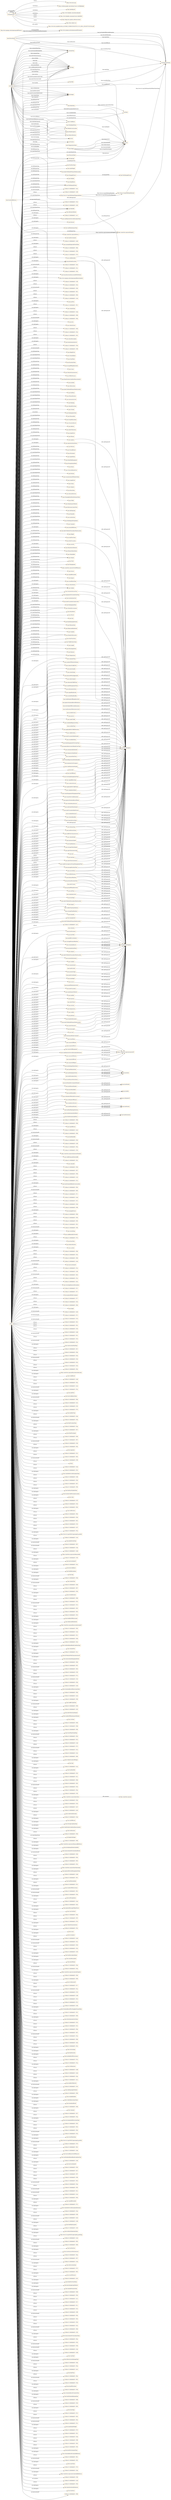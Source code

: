 digraph ar2dtool_diagram { 
rankdir=LR;
size="1501"
node [shape = rectangle, color="orange"]; "base:PcuFlowValue" "base:AxleWeight" "base:AlertCMethod2PrimaryPointLocation" "base:Mobility" "base:RoadEntity" "base:MultilingualString" "base:ManagedCause" "base:DataValue" "base:Confidence" "base:HeightUnit" "base:CriticalObject" "base:StartPoint" "base:DurationValue" "base:GroupOfPeopleInvolved" "base:Cause" "base:VehicleCharacteristics" "base:OffsetDistance" "base:RoadSurfaceConditionMeasurements" "base:Accident" "base:Obstruction" "base:AlertCMethod4PrimaryPointLocation" "base:EndPoint" "base:PlatoonPosition" "base:AutomationLevel" "base:Heading" "base:VehicleFlowValue" "base:UrlLink" "base:ParkingSpotState" "base:WindSpeedValue" "base:PlatoonRole" "base:GroupOfLocations" "base:SituationRecord" "base:Address" "http://www.w3.org/2006/time#TemporalEntity" "base:AlertCDirection" "base:SpeedUnit" "base:Platoon" "base:Pollution" "base:OverallPeriod" "base:Movement" "base:SpeedValue" "base:RoadSideEquipment" "base:PrecipitationDetail" "base:Route" "base:VulnerableRoadUser" "base:Position" "base:Role" "base:ConcentrationOfVehiclesValue" "base:LengthUnit" "base:Status" "base:Identifier" "base:RendezvousLocation" "base:Subjects" "base:BasicData" "base:AbsolutePosition" "base:FloatingPointMetreDistanceValue" "http://www.w3.org/2006/time#Instant" "base:Width" "base:MaintenanceVehicles" "http://www.opengis.net/ont/geosparql#Feature" "base:ElectronicControlUnit" "base:AxleSpacing" "base:Humidity" "base:Acceleration" "base:MultilingualStringValue" "base:Comment" "base:AlertCMethod2SecondaryPointLocation" "base:Height" "base:AxleFlowValue" "base:AlertCLocation" "base:Shape" "base:BrakeCapacity" "base:HazardousMaterials" "base:PlatoonVehicleState" "base:VehicleRole" "base:Vehicle" "base:Wind" "base:TemperatureValue" "base:Management" "https://saref.etsi.org/core/UnitOfMeasure" "base:Source" "base:SpeedPercentile" "base:Impact" "https://saref.etsi.org/core/Property" "base:Validity" "base:AccelerationUnit" "base:DeviceStatus" "base:ParkingSpotPoint" "base:VehicleEnvironment" "base:NonManagedCause" "base:RoutePoint" "base:Period" "base:Size" "https://saref.etsi.org/core/Device" "base:RoadTopologyPosition" "base:PlatoonState" "base:ElaboratedDataFault" "base:Visibility" "base:PressureValue" "base:RelativePosition" "base:HeaderInformation" "base:DateTimeValue" "base:TrafficStatusValue" "base:Length" "http://www.opengis.net/ont/geosparql#Geometry" "base:PercentageValue" "base:Itinerary" "base:Temperature" ; /*classes style*/
	"base:scheduledDepartureTime" -> "owl:topDataProperty" [ label = "rdfs:subPropertyOf" ];
	"base:applicableForTrafficDirection" -> "owl:topDataProperty" [ label = "rdfs:subPropertyOf" ];
	"base:validityStatus" -> "owl:topDataProperty" [ label = "rdfs:subPropertyOf" ];
	"base:groupOfVehiclesInvolved" -> "owl:topObjectProperty" [ label = "rdfs:subPropertyOf" ];
	"base:alertCLocationTableNumber" -> "owl:topDataProperty" [ label = "rdfs:subPropertyOf" ];
	"base:urlLink" -> "owl:topObjectProperty" [ label = "rdfs:subPropertyOf" ];
	"base:overallEndTime" -> "owl:topDataProperty" [ label = "rdfs:subPropertyOf" ];
	"base:consistsOfVehicle" -> "https://saref.etsi.org/core/consistsOf" [ label = "rdfs:subPropertyOf" ];
	"base:temperature" -> "owl:topObjectProperty" [ label = "rdfs:subPropertyOf" ];
	"base:faultyEquipmentOrSystemType" -> "owl:topDataProperty" [ label = "rdfs:subPropertyOf" ];
	"base:generalInstructionToRoadUsersType" -> "owl:topDataProperty" [ label = "rdfs:subPropertyOf" ];
	"base:automaticallyInitiated" -> "owl:topDataProperty" [ label = "rdfs:subPropertyOf" ];
	"base:hasParkingSpotState" -> "base:hasState" [ label = "rdfs:subPropertyOf" ];
	"base:validity" -> "owl:topObjectProperty" [ label = "rdfs:subPropertyOf" ];
	"base:temporarySpeedLimit" -> "owl:topDataProperty" [ label = "rdfs:subPropertyOf" ];
	"base:pollution" -> "owl:topObjectProperty" [ label = "rdfs:subPropertyOf" ];
	"base:commentDateTime" -> "owl:topDataProperty" [ label = "rdfs:subPropertyOf" ];
	"base:totalNumberOfPeopleInvolved" -> "owl:topDataProperty" [ label = "rdfs:subPropertyOf" ];
	"base:alertCPoint" -> "owl:topObjectProperty" [ label = "rdfs:subPropertyOf" ];
	"base:headerInformation" -> "owl:topObjectProperty" [ label = "rdfs:subPropertyOf" ];
	"base:vehicleRegistrationPlateIdentifier" -> "owl:topDataProperty" [ label = "rdfs:subPropertyOf" ];
	"base:consistsOfObject" -> "https://saref.etsi.org/core/consistsOf" [ label = "rdfs:subPropertyOf" ];
	"base:minimumCarOccupancy" -> "owl:topDataProperty" [ label = "rdfs:subPropertyOf" ];
	"base:roadOrJunctionNumber" -> "owl:topDataProperty" [ label = "rdfs:subPropertyOf" ];
	"base:entry" -> "owl:topDataProperty" [ label = "rdfs:subPropertyOf" ];
	"base:genericSituationRecordExtension" -> "owl:topDataProperty" [ label = "rdfs:subPropertyOf" ];
	"base:reroutingManagementType" -> "owl:topDataProperty" [ label = "rdfs:subPropertyOf" ];
	"base:signedRerouting" -> "owl:topDataProperty" [ label = "rdfs:subPropertyOf" ];
	"base:alertCMethod4PrimaryPointLocation" -> "owl:topObjectProperty" [ label = "rdfs:subPropertyOf" ];
	"base:roadworksScale" -> "owl:topDataProperty" [ label = "rdfs:subPropertyOf" ];
	"base:applicableForTrafficType" -> "owl:topDataProperty" [ label = "rdfs:subPropertyOf" ];
	"base:consistsOfEntity" -> "https://saref.etsi.org/core/consistsOf" [ label = "rdfs:subPropertyOf" ];
	"base:distanceHeadway" -> "owl:topDataProperty" [ label = "rdfs:subPropertyOf" ];
	"base:distanceHeadway" -> "owl:topObjectProperty" [ label = "rdfs:subPropertyOf" ];
	"base:complianceOption" -> "owl:topDataProperty" [ label = "rdfs:subPropertyOf" ];
	"base:winterEquipmentManagementType" -> "owl:topDataProperty" [ label = "rdfs:subPropertyOf" ];
	"base:hasVehicleRole" -> "base:hasRole" [ label = "rdfs:subPropertyOf" ];
	"base:ManagedCause" -> "base:NonManagedCause" [ label = "owl:disjointWith" ];
	"base:transitServiceInformation" -> "owl:topDataProperty" [ label = "rdfs:subPropertyOf" ];
	"base:alertCDirection" -> "owl:topObjectProperty" [ label = "rdfs:subPropertyOf" ];
	"base:genericSituationRecordName" -> "owl:topDataProperty" [ label = "rdfs:subPropertyOf" ];
	"base:isMemberOfVehicleEnvironment" -> "base:isMemberOf" [ label = "rdfs:subPropertyOf" ];
	"base:presenceDurationTime" -> "owl:topDataProperty" [ label = "rdfs:subPropertyOf" ];
	"base:presenceDurationTime" -> "owl:topObjectProperty" [ label = "rdfs:subPropertyOf" ];
	"base:vehicleManufacturer" -> "owl:topDataProperty" [ label = "rdfs:subPropertyOf" ];
	"base:hasLength" -> "owl:topObjectProperty" [ label = "rdfs:subPropertyOf" ];
	"base:hasRelativePosition" -> "base:hasPosition" [ label = "rdfs:subPropertyOf" ];
	"base:alertCLocationTableVersion" -> "owl:topDataProperty" [ label = "rdfs:subPropertyOf" ];
	"base:vehicleIdentifier" -> "owl:topDataProperty" [ label = "rdfs:subPropertyOf" ];
	"base:wind" -> "owl:topObjectProperty" [ label = "rdfs:subPropertyOf" ];
	"base:lastUpdateOfDeviceInformation" -> "owl:topDataProperty" [ label = "rdfs:subPropertyOf" ];
	"base:totalNumberOfVehiclesInvolved" -> "owl:topDataProperty" [ label = "rdfs:subPropertyOf" ];
	"base:hasPlatoonPosition" -> "base:hasPosition" [ label = "rdfs:subPropertyOf" ];
	"base:nonGeneralPublicComment" -> "owl:topObjectProperty" [ label = "rdfs:subPropertyOf" ];
	"base:hasPlatoonVehicleState" -> "base:hasState" [ label = "rdfs:subPropertyOf" ];
	"base:travelTime" -> "owl:topObjectProperty" [ label = "rdfs:subPropertyOf" ];
	"base:groupOfPeopleInvolved" -> "owl:topObjectProperty" [ label = "rdfs:subPropertyOf" ];
	"base:hasParkingVehicleState" -> "base:hasState" [ label = "rdfs:subPropertyOf" ];
	"base:hasDestinationEndPoint" -> "base:hasDestination" [ label = "rdfs:subPropertyOf" ];
	"base:transitServiceType" -> "owl:topDataProperty" [ label = "rdfs:subPropertyOf" ];
	"base:accidentCause" -> "owl:topDataProperty" [ label = "rdfs:subPropertyOf" ];
	"base:hasShape" -> "owl:topObjectProperty" [ label = "rdfs:subPropertyOf" ];
	"base:lastDeviceCheck" -> "owl:topDataProperty" [ label = "rdfs:subPropertyOf" ];
	"base:consistsOfUser" -> "https://saref.etsi.org/core/consistsOf" [ label = "rdfs:subPropertyOf" ];
	"base:exitTime" -> "owl:topDataProperty" [ label = "rdfs:subPropertyOf" ];
	"base:exitTime" -> "owl:topObjectProperty" [ label = "rdfs:subPropertyOf" ];
	"base:trafficFlowCharacteristics" -> "owl:topDataProperty" [ label = "rdfs:subPropertyOf" ];
	"base:vehicleModel" -> "owl:topDataProperty" [ label = "rdfs:subPropertyOf" ];
	"base:pertinentLocation" -> "owl:topDataProperty" [ label = "rdfs:subPropertyOf" ];
	"base:pertinentLocation" -> "owl:topObjectProperty" [ label = "rdfs:subPropertyOf" ];
	"base:hasPlatoonRole" -> "base:hasRole" [ label = "rdfs:subPropertyOf" ];
	"base:harmonicSpeed" -> "owl:topDataProperty" [ label = "rdfs:subPropertyOf" ];
	"base:averageVehicleSpeed" -> "owl:topDataProperty" [ label = "rdfs:subPropertyOf" ];
	"base:hasPlatoonState" -> "base:hasState" [ label = "rdfs:subPropertyOf" ];
	"base:alertCMethod4SecondaryPointLocation" -> "owl:topObjectProperty" [ label = "rdfs:subPropertyOf" ];
	"base:alertCDirectionCoded" -> "owl:topDataProperty" [ label = "rdfs:subPropertyOf" ];
	"base:exit" -> "owl:topDataProperty" [ label = "rdfs:subPropertyOf" ];
	"base:alertCDirectionSense" -> "owl:topDataProperty" [ label = "rdfs:subPropertyOf" ];
	"base:roadOrCarriagewayOrLaneManagementType" -> "owl:topDataProperty" [ label = "rdfs:subPropertyOf" ];
	"base:confidentiality" -> "owl:topDataProperty" [ label = "rdfs:subPropertyOf" ];
	"base:impact" -> "owl:topObjectProperty" [ label = "rdfs:subPropertyOf" ];
	"base:urgency" -> "owl:topDataProperty" [ label = "rdfs:subPropertyOf" ];
	"base:validityTimeSpecification" -> "owl:topObjectProperty" [ label = "rdfs:subPropertyOf" ];
	"base:passageDurationTime" -> "owl:topDataProperty" [ label = "rdfs:subPropertyOf" ];
	"base:passageDurationTime" -> "owl:topObjectProperty" [ label = "rdfs:subPropertyOf" ];
	"base:averageTimeHeadway" -> "owl:topObjectProperty" [ label = "rdfs:subPropertyOf" ];
	"base:consistsOfEvent" -> "https://saref.etsi.org/core/consistsOf" [ label = "rdfs:subPropertyOf" ];
	"base:humidity" -> "owl:topObjectProperty" [ label = "rdfs:subPropertyOf" ];
	"base:alertCLinear" -> "owl:topObjectProperty" [ label = "rdfs:subPropertyOf" ];
	"base:hasPerceptionState" -> "base:hasState" [ label = "rdfs:subPropertyOf" ];
	"base:management" -> "owl:topObjectProperty" [ label = "rdfs:subPropertyOf" ];
	"base:vehicleInvolved" -> "owl:topObjectProperty" [ label = "rdfs:subPropertyOf" ];
	"base:operatorActionStatus" -> "owl:topDataProperty" [ label = "rdfs:subPropertyOf" ];
	"base:individualVehicleSpeed" -> "owl:topDataProperty" [ label = "rdfs:subPropertyOf" ];
	"base:individualVehicleSpeed" -> "owl:topObjectProperty" [ label = "rdfs:subPropertyOf" ];
	"base:alertCMethod2PrimaryPointLocation" -> "owl:topObjectProperty" [ label = "rdfs:subPropertyOf" ];
	"base:journeyReference" -> "owl:topDataProperty" [ label = "rdfs:subPropertyOf" ];
	"base:hasMovement" -> "owl:topObjectProperty" [ label = "rdfs:subPropertyOf" ];
	"base:hasWidth" -> "owl:topObjectProperty" [ label = "rdfs:subPropertyOf" ];
	"base:severity" -> "owl:topDataProperty" [ label = "rdfs:subPropertyOf" ];
	"base:overallStartTime" -> "owl:topDataProperty" [ label = "rdfs:subPropertyOf" ];
	"base:averageDistanceHeadway" -> "owl:topObjectProperty" [ label = "rdfs:subPropertyOf" ];
	"base:accidentType" -> "owl:topDataProperty" [ label = "rdfs:subPropertyOf" ];
	"base:vehicleStatus" -> "owl:topDataProperty" [ label = "rdfs:subPropertyOf" ];
	"base:situationRecord" -> "owl:topObjectProperty" [ label = "rdfs:subPropertyOf" ];
	"base:situationVersionTime" -> "owl:topDataProperty" [ label = "rdfs:subPropertyOf" ];
	"base:hasDestinationAddress" -> "base:hasDestination" [ label = "rdfs:subPropertyOf" ];
	"base:precipitationDetail" -> "owl:topObjectProperty" [ label = "rdfs:subPropertyOf" ];
	"base:subjects" -> "owl:topObjectProperty" [ label = "rdfs:subPropertyOf" ];
	"base:hasRoadTopologyPosition" -> "base:hasPosition" [ label = "rdfs:subPropertyOf" ];
	"base:equipmentOrSystemFaultType" -> "owl:topDataProperty" [ label = "rdfs:subPropertyOf" ];
	"base:distanceGap" -> "owl:topDataProperty" [ label = "rdfs:subPropertyOf" ];
	"base:distanceGap" -> "owl:topObjectProperty" [ label = "rdfs:subPropertyOf" ];
	"base:hasPlatoonMember" -> "base:hasMember" [ label = "rdfs:subPropertyOf" ];
	"base:consistsOfEquipment" -> "https://saref.etsi.org/core/consistsOf" [ label = "rdfs:subPropertyOf" ];
	"base:situation" -> "owl:topObjectProperty" [ label = "rdfs:subPropertyOf" ];
	"base:alertCLocationCountryCode" -> "owl:topDataProperty" [ label = "rdfs:subPropertyOf" ];
	"base:alertCMethod2SecondaryPointLocation" -> "owl:topObjectProperty" [ label = "rdfs:subPropertyOf" ];
	"base:journeyDestination" -> "owl:topObjectProperty" [ label = "rdfs:subPropertyOf" ];
	"base:commentType" -> "owl:topDataProperty" [ label = "rdfs:subPropertyOf" ];
	"base:visibility" -> "owl:topObjectProperty" [ label = "rdfs:subPropertyOf" ];
	"base:numberOfVehiclesWaiting" -> "owl:topDataProperty" [ label = "rdfs:subPropertyOf" ];
	"base:relativeTrafficFlow" -> "owl:topDataProperty" [ label = "rdfs:subPropertyOf" ];
	"base:pointByCoordinates" -> "owl:topObjectProperty" [ label = "rdfs:subPropertyOf" ];
	"base:queueLength" -> "owl:topDataProperty" [ label = "rdfs:subPropertyOf" ];
	"base:actionOrigin" -> "owl:topDataProperty" [ label = "rdfs:subPropertyOf" ];
	"base:timeHeadway" -> "owl:topDataProperty" [ label = "rdfs:subPropertyOf" ];
	"base:timeHeadway" -> "owl:topObjectProperty" [ label = "rdfs:subPropertyOf" ];
	"NULL" -> "516bce15:183d58e0d7c:-7f0b" [ label = "rdf:rest" ];
	"NULL" -> "516bce15:183d58e0d7c:-7fbd" [ label = "rdf:rest" ];
	"NULL" -> "base:typeOfDevice" [ label = "owl:onProperty" ];
	"NULL" -> "516bce15:183d58e0d7c:-7ee3" [ label = "rdf:rest" ];
	"NULL" -> "516bce15:183d58e0d7c:-7f66" [ label = "owl:intersectionOf" ];
	"NULL" -> "base:hasMovement" [ label = "owl:onProperty" ];
	"NULL" -> "base:faultIdentifier" [ label = "owl:onProperty" ];
	"NULL" -> "base:Route" [ label = "owl:someValuesFrom" ];
	"NULL" -> "base:lastDeviceCheck" [ label = "owl:onProperty" ];
	"NULL" -> "516bce15:183d58e0d7c:-7f56" [ label = "owl:intersectionOf" ];
	"NULL" -> "516bce15:183d58e0d7c:-7ef0" [ label = "rdf:rest" ];
	"NULL" -> "516bce15:183d58e0d7c:-7fbe" [ label = "owl:intersectionOf" ];
	"NULL" -> "516bce15:183d58e0d7c:-7f39" [ label = "rdf:rest" ];
	"NULL" -> "base:ParkingSpotState" [ label = "owl:onClass" ];
	"NULL" -> "https://saref.etsi.org/core/measuresProperty" [ label = "owl:onProperty" ];
	"NULL" -> "base:trafficManuallyDirectedBy" [ label = "owl:onProperty" ];
	"NULL" -> "base:subjects" [ label = "owl:onProperty" ];
	"NULL" -> "base:impact" [ label = "owl:onProperty" ];
	"NULL" -> "base:overallStartTime" [ label = "owl:onProperty" ];
	"NULL" -> "516bce15:183d58e0d7c:-7fec" [ label = "rdf:rest" ];
	"NULL" -> "base:stationID" [ label = "owl:onProperty" ];
	"NULL" -> "base:placesAtWhichApplicable" [ label = "owl:onProperty" ];
	"NULL" -> "516bce15:183d58e0d7c:-7f46" [ label = "rdf:rest" ];
	"NULL" -> "516bce15:183d58e0d7c:-7f07" [ label = "rdf:rest" ];
	"NULL" -> "516bce15:183d58e0d7c:-7f96" [ label = "rdf:rest" ];
	"NULL" -> "base:overallEndTime" [ label = "owl:onProperty" ];
	"NULL" -> "516bce15:183d58e0d7c:-7ecf" [ label = "rdf:rest" ];
	"NULL" -> "516bce15:183d58e0d7c:-7f14" [ label = "rdf:rest" ];
	"NULL" -> "base:hasEstimatedRendezvousLocation" [ label = "owl:onProperty" ];
	"NULL" -> "516bce15:183d58e0d7c:-7f64" [ label = "rdf:rest" ];
	"NULL" -> "516bce15:183d58e0d7c:-7f85" [ label = "owl:intersectionOf" ];
	"NULL" -> "base:transitServiceInformation" [ label = "owl:onProperty" ];
	"NULL" -> "516bce15:183d58e0d7c:-7f71" [ label = "rdf:rest" ];
	"NULL" -> "516bce15:183d58e0d7c:-7eed" [ label = "rdf:rest" ];
	"NULL" -> "516bce15:183d58e0d7c:-7f32" [ label = "rdf:rest" ];
	"NULL" -> "516bce15:183d58e0d7c:-7fa9" [ label = "rdf:rest" ];
	"NULL" -> "base:minimumCarOccupancy" [ label = "owl:onProperty" ];
	"NULL" -> "base:FloatingPointMetreDistanceValue" [ label = "owl:allValuesFrom" ];
	"NULL" -> "516bce15:183d58e0d7c:-7ff9" [ label = "rdf:rest" ];
	"NULL" -> "base:managedCause" [ label = "owl:onProperty" ];
	"NULL" -> "516bce15:183d58e0d7c:-7fb6" [ label = "rdf:rest" ];
	"NULL" -> "516bce15:183d58e0d7c:-7f00" [ label = "rdf:rest" ];
	"NULL" -> "516bce15:183d58e0d7c:-7ff5" [ label = "rdf:rest" ];
	"NULL" -> "516bce15:183d58e0d7c:-7fb2" [ label = "rdf:rest" ];
	"NULL" -> "base:concentration" [ label = "owl:onProperty" ];
	"NULL" -> "516bce15:183d58e0d7c:-7ff0" [ label = "owl:intersectionOf" ];
	"NULL" -> "base:vmsSetting" [ label = "owl:onProperty" ];
	"NULL" -> "base:confidentialityOverride" [ label = "owl:onProperty" ];
	"NULL" -> "516bce15:183d58e0d7c:-7f7e" [ label = "rdf:rest" ];
	"NULL" -> "base:severity" [ label = "owl:onProperty" ];
	"NULL" -> "base:basicData" [ label = "owl:onProperty" ];
	"NULL" -> "base:detectsPosition" [ label = "owl:onProperty" ];
	"NULL" -> "base:accident" [ label = "owl:onProperty" ];
	"NULL" -> "base:Cause" [ label = "owl:allValuesFrom" ];
	"NULL" -> "base:Wind" [ label = "owl:allValuesFrom" ];
	"NULL" -> "516bce15:183d58e0d7c:-7f8b" [ label = "rdf:rest" ];
	"NULL" -> "base:Acceleration" [ label = "owl:someValuesFrom" ];
	"NULL" -> "516bce15:183d58e0d7c:-7f4c" [ label = "rdf:rest" ];
	"NULL" -> "516bce15:183d58e0d7c:-7fd0" [ label = "rdf:rest" ];
	"NULL" -> "xsd:int" [ label = "owl:someValuesFrom" ];
	"NULL" -> "base:hasDestinationAddress" [ label = "owl:onProperty" ];
	"NULL" -> "516bce15:183d58e0d7c:-7ee0" [ label = "owl:intersectionOf" ];
	"NULL" -> "base:hasCoordinateZ" [ label = "owl:onProperty" ];
	"NULL" -> "516bce15:183d58e0d7c:-7f1e" [ label = "rdf:rest" ];
	"NULL" -> "516bce15:183d58e0d7c:-7ef6" [ label = "rdf:rest" ];
	"NULL" -> "516bce15:183d58e0d7c:-7fb3" [ label = "owl:intersectionOf" ];
	"NULL" -> "516bce15:183d58e0d7c:-7f1a" [ label = "rdf:rest" ];
	"NULL" -> "base:VehicleEnvironment" [ label = "owl:allValuesFrom" ];
	"NULL" -> "owl:real" [ label = "owl:someValuesFrom" ];
	"NULL" -> "base:confidentiality" [ label = "owl:onProperty" ];
	"NULL" -> "base:HeaderInformation" [ label = "owl:allValuesFrom" ];
	"NULL" -> "516bce15:183d58e0d7c:-7ed1" [ label = "rdf:rest" ];
	"NULL" -> "owl:real" [ label = "owl:allValuesFrom" ];
	"NULL" -> "base:reroutingItineraryDescription" [ label = "owl:onProperty" ];
	"NULL" -> "base:journeyReference" [ label = "owl:onProperty" ];
	"NULL" -> "base:AlertCMethod2SecondaryPointLocation" [ label = "owl:allValuesFrom" ];
	"NULL" -> "base:Validity" [ label = "owl:onClass" ];
	"NULL" -> "516bce15:183d58e0d7c:-7f12" [ label = "owl:intersectionOf" ];
	"NULL" -> "base:PlatoonRole" [ label = "owl:someValuesFrom" ];
	"NULL" -> "516bce15:183d58e0d7c:-7f27" [ label = "rdf:rest" ];
	"NULL" -> "base:generalPublicComment" [ label = "owl:onProperty" ];
	"NULL" -> "516bce15:183d58e0d7c:-7f77" [ label = "rdf:rest" ];
	"NULL" -> "base:GroupOfPeopleInvolved" [ label = "owl:allValuesFrom" ];
	"NULL" -> "base:VehicleEnvironment" [ label = "owl:someValuesFrom" ];
	"NULL" -> "516bce15:183d58e0d7c:-7f34" [ label = "rdf:rest" ];
	"NULL" -> "516bce15:183d58e0d7c:-7f84" [ label = "rdf:rest" ];
	"NULL" -> "base:depth" [ label = "owl:onProperty" ];
	"NULL" -> "516bce15:183d58e0d7c:-7ed5" [ label = "owl:intersectionOf" ];
	"NULL" -> "https://saref.etsi.org/core/Property" [ label = "owl:allValuesFrom" ];
	"NULL" -> "base:hasRoadTopologyPosition" [ label = "owl:onProperty" ];
	"NULL" -> "516bce15:183d58e0d7c:-7f72" [ label = "owl:intersectionOf" ];
	"NULL" -> "base:travelTime" [ label = "owl:onProperty" ];
	"NULL" -> "516bce15:183d58e0d7c:-7f18" [ label = "owl:intersectionOf" ];
	"NULL" -> "base:HeaderInformation" [ label = "owl:someValuesFrom" ];
	"NULL" -> "516bce15:183d58e0d7c:-7f91" [ label = "rdf:rest" ];
	"NULL" -> "516bce15:183d58e0d7c:-7f52" [ label = "rdf:rest" ];
	"NULL" -> "base:RoadSideEquipment" [ label = "owl:someValuesFrom" ];
	"NULL" -> "516bce15:183d58e0d7c:-7fc9" [ label = "rdf:rest" ];
	"NULL" -> "516bce15:183d58e0d7c:-7edb" [ label = "rdf:rest" ];
	"NULL" -> "516bce15:183d58e0d7c:-7f41" [ label = "owl:intersectionOf" ];
	"NULL" -> "base:AccelerationUnit" [ label = "owl:allValuesFrom" ];
	"NULL" -> "516bce15:183d58e0d7c:-7f20" [ label = "rdf:rest" ];
	"NULL" -> "516bce15:183d58e0d7c:-7fce" [ label = "owl:intersectionOf" ];
	"NULL" -> "xsd:dateTimeStamp" [ label = "owl:allValuesFrom" ];
	"NULL" -> "base:passageDurationTime" [ label = "owl:onProperty" ];
	"NULL" -> "base:constructionWorkType" [ label = "owl:onProperty" ];
	"NULL" -> "516bce15:183d58e0d7c:-7fe7" [ label = "rdf:rest" ];
	"NULL" -> "516bce15:183d58e0d7c:-7f9e" [ label = "rdf:rest" ];
	"NULL" -> "base:EndPoint" [ label = "owl:someValuesFrom" ];
	"NULL" -> "base:relativeSpeed" [ label = "rdf:first" ];
	"NULL" -> "516bce15:183d58e0d7c:-7fa4" [ label = "rdf:rest" ];
	"NULL" -> "516bce15:183d58e0d7c:-7fc6" [ label = "owl:intersectionOf" ];
	"NULL" -> "516bce15:183d58e0d7c:-7fe3" [ label = "rdf:rest" ];
	"NULL" -> "516bce15:183d58e0d7c:-7fa0" [ label = "rdf:rest" ];
	"NULL" -> "base:roadworksScale" [ label = "owl:onProperty" ];
	"NULL" -> "516bce15:183d58e0d7c:-7f6c" [ label = "rdf:rest" ];
	"NULL" -> "https://saref.etsi.org/saref4syst/hasSubSystem" [ label = "owl:onProperty" ];
	"NULL" -> "https://saref.etsi.org/core/Device" [ label = "owl:allValuesFrom" ];
	"NULL" -> "base:Heading" [ label = "owl:someValuesFrom" ];
	"NULL" -> "base:timeHeadway" [ label = "owl:onProperty" ];
	"NULL" -> "base:automaticallyInitiated" [ label = "owl:onProperty" ];
	"NULL" -> "base:validPeriod" [ label = "owl:onProperty" ];
	"NULL" -> "516bce15:183d58e0d7c:-7ee8" [ label = "rdf:rest" ];
	"NULL" -> "base:pertinentLocation" [ label = "owl:onProperty" ];
	"NULL" -> "516bce15:183d58e0d7c:-7f0c" [ label = "rdf:rest" ];
	"NULL" -> "516bce15:183d58e0d7c:-7ee4" [ label = "rdf:rest" ];
	"NULL" -> "516bce15:183d58e0d7c:-7f3a" [ label = "owl:intersectionOf" ];
	"NULL" -> "base:axleFlow" [ label = "owl:onProperty" ];
	"NULL" -> "base:hasConfidenceValue" [ label = "owl:onProperty" ];
	"NULL" -> "base:alertCMethod2PrimaryPointLocation" [ label = "owl:onProperty" ];
	"NULL" -> "base:Obstruction" [ label = "owl:allValuesFrom" ];
	"NULL" -> "516bce15:183d58e0d7c:-7f6b" [ label = "owl:intersectionOf" ];
	"NULL" -> "base:AxleFlowValue" [ label = "owl:allValuesFrom" ];
	"NULL" -> "516bce15:183d58e0d7c:-7ef1" [ label = "rdf:rest" ];
	"NULL" -> "base:hasWidth" [ label = "owl:onProperty" ];
	"NULL" -> "516bce15:183d58e0d7c:-7fcf" [ label = "rdf:rest" ];
	"NULL" -> "base:distanceGap" [ label = "owl:onProperty" ];
	"NULL" -> "base:hasPlatoonRole" [ label = "owl:onProperty" ];
	"NULL" -> "516bce15:183d58e0d7c:-7f79" [ label = "rdf:rest" ];
	"NULL" -> "base:abnormalTrafficType" [ label = "owl:onProperty" ];
	"NULL" -> "base:mobilityType" [ label = "owl:onProperty" ];
	"NULL" -> "516bce15:183d58e0d7c:-7fed" [ label = "rdf:rest" ];
	"NULL" -> "516bce15:183d58e0d7c:-7fcb" [ label = "owl:intersectionOf" ];
	"NULL" -> "base:faultCreationTime" [ label = "owl:onProperty" ];
	"NULL" -> "base:journeyOrigin" [ label = "owl:onProperty" ];
	"NULL" -> "516bce15:183d58e0d7c:-7faa" [ label = "rdf:rest" ];
	"NULL" -> "base:temporarySpeedLimit" [ label = "owl:onProperty" ];
	"NULL" -> "516bce15:183d58e0d7c:-7f47" [ label = "rdf:rest" ];
	"NULL" -> "base:PcuFlowValue" [ label = "owl:allValuesFrom" ];
	"NULL" -> "base:freeFlowSpeed" [ label = "owl:onProperty" ];
	"NULL" -> "516bce15:183d58e0d7c:-7f08" [ label = "rdf:rest" ];
	"NULL" -> "516bce15:183d58e0d7c:-7f97" [ label = "rdf:rest" ];
	"NULL" -> "516bce15:183d58e0d7c:-7fc8" [ label = "owl:intersectionOf" ];
	"NULL" -> "516bce15:183d58e0d7c:-7ffa" [ label = "rdf:rest" ];
	"NULL" -> "base:regularity" [ label = "owl:onProperty" ];
	"NULL" -> "516bce15:183d58e0d7c:-7f15" [ label = "rdf:rest" ];
	"NULL" -> "xsd:string" [ label = "owl:someValuesFrom" ];
	"NULL" -> "516bce15:183d58e0d7c:-7f65" [ label = "rdf:rest" ];
	"NULL" -> "516bce15:183d58e0d7c:-7f9f" [ label = "owl:intersectionOf" ];
	"NULL" -> "base:nonGeneralPublicComment" [ label = "owl:onProperty" ];
	"NULL" -> "rdf:nil" [ label = "rdf:rest" ];
	"NULL" -> "base:BasicData" [ label = "owl:allValuesFrom" ];
	"NULL" -> "516bce15:183d58e0d7c:-7eee" [ label = "rdf:rest" ];
	"NULL" -> "516bce15:183d58e0d7c:-7f33" [ label = "rdf:rest" ];
	"NULL" -> "base:validityStatus" [ label = "owl:onProperty" ];
	"NULL" -> "base:roadsideServiceDisruptionType" [ label = "owl:onProperty" ];
	"NULL" -> "base:Shape" [ label = "owl:someValuesFrom" ];
	"NULL" -> "516bce15:183d58e0d7c:-7efb" [ label = "rdf:rest" ];
	"NULL" -> "516bce15:183d58e0d7c:-7f40" [ label = "rdf:rest" ];
	"NULL" -> "516bce15:183d58e0d7c:-7fb7" [ label = "rdf:rest" ];
	"NULL" -> "516bce15:183d58e0d7c:-7ff6" [ label = "rdf:rest" ];
	"NULL" -> "base:faultLastUpdateTime" [ label = "owl:onProperty" ];
	"NULL" -> "base:locationCodeForLinearLocation" [ label = "owl:onProperty" ];
	"NULL" -> "base:value" [ label = "owl:onProperty" ];
	"NULL" -> "516bce15:183d58e0d7c:-7f7f" [ label = "rdf:rest" ];
	"NULL" -> "516bce15:183d58e0d7c:-7fc0" [ label = "rdf:rest" ];
	"NULL" -> "base:MultilingualStringValue" [ label = "owl:allValuesFrom" ];
	"NULL" -> "base:wind" [ label = "owl:onProperty" ];
	"NULL" -> "base:precipitationDetail" [ label = "owl:onProperty" ];
	"NULL" -> "516bce15:183d58e0d7c:-7fd5" [ label = "rdf:rest" ];
	"NULL" -> "base:trafficStatus" [ label = "owl:onProperty" ];
	"NULL" -> "base:MultilingualString" [ label = "owl:someValuesFrom" ];
	"NULL" -> "516bce15:183d58e0d7c:-7f8c" [ label = "rdf:rest" ];
	"NULL" -> "516bce15:183d58e0d7c:-7f4d" [ label = "rdf:rest" ];
	"NULL" -> "516bce15:183d58e0d7c:-7fd1" [ label = "rdf:rest" ];
	"NULL" -> "base:roadOrJunctionNumber" [ label = "owl:onProperty" ];
	"NULL" -> "516bce15:183d58e0d7c:-7f1f" [ label = "rdf:rest" ];
	"NULL" -> "516bce15:183d58e0d7c:-7ef7" [ label = "rdf:rest" ];
	"NULL" -> "516bce15:183d58e0d7c:-7f5a" [ label = "rdf:rest" ];
	"NULL" -> "http://www.w3.org/2003/01/geo/wgs84_pos#alt" [ label = "owl:onProperty" ];
	"NULL" -> "base:complianceOption" [ label = "owl:onProperty" ];
	"NULL" -> "base:Identifier" [ label = "owl:allValuesFrom" ];
	"NULL" -> "base:hasPlatoonPosition" [ label = "owl:onProperty" ];
	"NULL" -> "516bce15:183d58e0d7c:-7ec9" [ label = "rdf:rest" ];
	"NULL" -> "base:ParkingSpotPoint" [ label = "owl:someValuesFrom" ];
	"NULL" -> "base:publicEventType" [ label = "owl:onProperty" ];
	"NULL" -> "base:OffsetDistance" [ label = "owl:allValuesFrom" ];
	"NULL" -> "516bce15:183d58e0d7c:-7f87" [ label = "owl:intersectionOf" ];
	"NULL" -> "516bce15:183d58e0d7c:-7efa" [ label = "owl:intersectionOf" ];
	"NULL" -> "516bce15:183d58e0d7c:-7ed6" [ label = "rdf:rest" ];
	"NULL" -> "https://saref.etsi.org/core/isMeasuredIn" [ label = "owl:onProperty" ];
	"NULL" -> "516bce15:183d58e0d7c:-7fef" [ label = "rdf:rest" ];
	"NULL" -> "base:hasCoordinateY" [ label = "owl:onProperty" ];
	"NULL" -> "516bce15:183d58e0d7c:-7fac" [ label = "rdf:rest" ];
	"NULL" -> "base:hasConfidence" [ label = "owl:onProperty" ];
	"NULL" -> "base:faultDescription" [ label = "owl:onProperty" ];
	"NULL" -> "base:lang" [ label = "owl:onProperty" ];
	"NULL" -> "516bce15:183d58e0d7c:-7feb" [ label = "owl:intersectionOf" ];
	"NULL" -> "base:stationType" [ label = "owl:onProperty" ];
	"NULL" -> "base:Management" [ label = "owl:allValuesFrom" ];
	"NULL" -> "516bce15:183d58e0d7c:-7fd6" [ label = "owl:intersectionOf" ];
	"NULL" -> "516bce15:183d58e0d7c:-7f67" [ label = "rdf:rest" ];
	"NULL" -> "516bce15:183d58e0d7c:-7f28" [ label = "rdf:rest" ];
	"NULL" -> "base:overallSeverity" [ label = "owl:onProperty" ];
	"NULL" -> "516bce15:183d58e0d7c:-7fdb" [ label = "rdf:rest" ];
	"NULL" -> "base:hasPlatoonState" [ label = "owl:onProperty" ];
	"NULL" -> "516bce15:183d58e0d7c:-7f35" [ label = "rdf:rest" ];
	"NULL" -> "516bce15:183d58e0d7c:-7f25" [ label = "owl:intersectionOf" ];
	"NULL" -> "516bce15:183d58e0d7c:-7f92" [ label = "rdf:rest" ];
	"NULL" -> "516bce15:183d58e0d7c:-7f03" [ label = "rdf:rest" ];
	"NULL" -> "516bce15:183d58e0d7c:-7f53" [ label = "rdf:rest" ];
	"NULL" -> "base:mobilityOfObstruction" [ label = "owl:onProperty" ];
	"NULL" -> "base:PlatoonVehicleState" [ label = "owl:someValuesFrom" ];
	"NULL" -> "base:elaboratedDataFault" [ label = "owl:onProperty" ];
	"NULL" -> "base:MultilingualString" [ label = "owl:allValuesFrom" ];
	"NULL" -> "https://saref.etsi.org/saref4syst/subSystemOf" [ label = "owl:onProperty" ];
	"NULL" -> "base:PlatoonState" [ label = "owl:someValuesFrom" ];
	"NULL" -> "xsd:boolean" [ label = "owl:allValuesFrom" ];
	"NULL" -> "516bce15:183d58e0d7c:-7f60" [ label = "rdf:rest" ];
	"NULL" -> "516bce15:183d58e0d7c:-7edc" [ label = "rdf:rest" ];
	"NULL" -> "https://saref.etsi.org/core/UnitOfMeasure" [ label = "owl:someValuesFrom" ];
	"NULL" -> "516bce15:183d58e0d7c:-7f21" [ label = "rdf:rest" ];
	"NULL" -> "516bce15:183d58e0d7c:-7fe8" [ label = "rdf:rest" ];
	"NULL" -> "base:AlertCMethod4PrimaryPointLocation" [ label = "owl:allValuesFrom" ];
	"NULL" -> "base:speedManagementType" [ label = "owl:onProperty" ];
	"NULL" -> "516bce15:183d58e0d7c:-7fa5" [ label = "rdf:rest" ];
	"NULL" -> "base:weatherRelatedRoadConditionType" [ label = "owl:onProperty" ];
	"NULL" -> "base:hasParkingVehicleState" [ label = "owl:onProperty" ];
	"NULL" -> "base:vehicleFlow" [ label = "owl:onProperty" ];
	"NULL" -> "516bce15:183d58e0d7c:-7fa1" [ label = "rdf:rest" ];
	"NULL" -> "base:forVehiclesWithCharacteristicsOf" [ label = "owl:onProperty" ];
	"NULL" -> "base:measurementEquipmentFault" [ label = "owl:onProperty" ];
	"NULL" -> "base:situationRecord" [ label = "owl:onProperty" ];
	"NULL" -> "516bce15:183d58e0d7c:-7f6d" [ label = "rdf:rest" ];
	"NULL" -> "516bce15:183d58e0d7c:-7ff1" [ label = "rdf:rest" ];
	"NULL" -> "base:SituationRecord" [ label = "owl:allValuesFrom" ];
	"NULL" -> "516bce15:183d58e0d7c:-7fd3" [ label = "owl:intersectionOf" ];
	"NULL" -> "base:Validity" [ label = "owl:allValuesFrom" ];
	"NULL" -> "516bce15:183d58e0d7c:-7f3f" [ label = "rdf:rest" ];
	"NULL" -> "516bce15:183d58e0d7c:-7f7a" [ label = "rdf:rest" ];
	"NULL" -> "516bce15:183d58e0d7c:-7faf" [ label = "owl:intersectionOf" ];
	"NULL" -> "516bce15:183d58e0d7c:-7f3b" [ label = "rdf:rest" ];
	"NULL" -> "base:timeGap" [ label = "owl:onProperty" ];
	"NULL" -> "516bce15:183d58e0d7c:-7ee9" [ label = "rdf:rest" ];
	"NULL" -> "base:situationRecordObservationTime" [ label = "owl:onProperty" ];
	"NULL" -> "base:management" [ label = "owl:onProperty" ];
	"NULL" -> "516bce15:183d58e0d7c:-7f0d" [ label = "rdf:rest" ];
	"NULL" -> "base:informationStatus" [ label = "owl:onProperty" ];
	"NULL" -> "516bce15:183d58e0d7c:-7ee5" [ label = "rdf:rest" ];
	"NULL" -> "516bce15:183d58e0d7c:-7fbf" [ label = "rdf:rest" ];
	"NULL" -> "base:trafficTrendType" [ label = "owl:onProperty" ];
	"NULL" -> "516bce15:183d58e0d7c:-7f06" [ label = "owl:intersectionOf" ];
	"NULL" -> "base:validityTimeSpecification" [ label = "owl:onProperty" ];
	"NULL" -> "516bce15:183d58e0d7c:-7ef2" [ label = "rdf:rest" ];
	"NULL" -> "base:validity" [ label = "owl:onProperty" ];
	"NULL" -> "base:Vehicle" [ label = "owl:someValuesFrom" ];
	"NULL" -> "base:alertCDirectionNamed" [ label = "owl:onProperty" ];
	"NULL" -> "base:numberOfMaintenanceVehicles" [ label = "owl:onProperty" ];
	"NULL" -> "base:OverallPeriod" [ label = "owl:allValuesFrom" ];
	"NULL" -> "base:RoadTopologyPosition" [ label = "owl:someValuesFrom" ];
	"NULL" -> "base:srsName" [ label = "owl:onProperty" ];
	"NULL" -> "base:hasHeight" [ label = "owl:onProperty" ];
	"NULL" -> "516bce15:183d58e0d7c:-7f09" [ label = "rdf:rest" ];
	"NULL" -> "516bce15:183d58e0d7c:-7f98" [ label = "rdf:rest" ];
	"NULL" -> "516bce15:183d58e0d7c:-7ffb" [ label = "rdf:rest" ];
	"NULL" -> "base:AlertCDirection" [ label = "owl:allValuesFrom" ];
	"NULL" -> "base:travelTimeTrendType" [ label = "owl:onProperty" ];
	"NULL" -> "base:hasParkingSpotState" [ label = "owl:onProperty" ];
	"NULL" -> "516bce15:183d58e0d7c:-7f45" [ label = "owl:intersectionOf" ];
	"NULL" -> "base:AlertCLocation" [ label = "owl:allValuesFrom" ];
	"NULL" -> "base:urgentRoadworks" [ label = "owl:onProperty" ];
	"NULL" -> "base:RoadEntity" [ label = "owl:someValuesFrom" ];
	"NULL" -> "516bce15:183d58e0d7c:-7f23" [ label = "rdf:rest" ];
	"NULL" -> "516bce15:183d58e0d7c:-7eef" [ label = "rdf:rest" ];
	"NULL" -> "516bce15:183d58e0d7c:-7f73" [ label = "rdf:rest" ];
	"NULL" -> "516bce15:183d58e0d7c:-7fa3" [ label = "owl:intersectionOf" ];
	"NULL" -> "base:numberOfVehiclesWaiting" [ label = "owl:onProperty" ];
	"NULL" -> "base:hasDestinationEndPoint" [ label = "owl:onProperty" ];
	"NULL" -> "516bce15:183d58e0d7c:-7efc" [ label = "rdf:rest" ];
	"NULL" -> "516bce15:183d58e0d7c:-7f80" [ label = "rdf:rest" ];
	"NULL" -> "base:averageVehicleSpeed" [ label = "rdf:first" ];
	"NULL" -> "base:vehicleCountryOfOrigin" [ label = "owl:onProperty" ];
	"NULL" -> "base:alertCLocationCountryCode" [ label = "owl:onProperty" ];
	"NULL" -> "base:commentType" [ label = "owl:onProperty" ];
	"NULL" -> "base:type" [ label = "owl:onProperty" ];
	"NULL" -> "base:TrafficStatusValue" [ label = "owl:allValuesFrom" ];
	"NULL" -> "516bce15:183d58e0d7c:-7eca" [ label = "rdf:rest" ];
	"NULL" -> "base:RoutePoint" [ label = "owl:someValuesFrom" ];
	"NULL" -> "base:hasIdentifier" [ label = "owl:onProperty" ];
	"NULL" -> "516bce15:183d58e0d7c:-7fc5" [ label = "rdf:rest" ];
	"NULL" -> "516bce15:183d58e0d7c:-7fc1" [ label = "rdf:rest" ];
	"NULL" -> "base:exit" [ label = "owl:onProperty" ];
	"NULL" -> "516bce15:183d58e0d7c:-7f8d" [ label = "rdf:rest" ];
	"NULL" -> "516bce15:183d58e0d7c:-7fd2" [ label = "rdf:rest" ];
	"NULL" -> "516bce15:183d58e0d7c:-7f3e" [ label = "owl:intersectionOf" ];
	"NULL" -> "516bce15:183d58e0d7c:-7f9a" [ label = "rdf:rest" ];
	"NULL" -> "base:isMemberOfVehicleEnvironment" [ label = "owl:onProperty" ];
	"NULL" -> "516bce15:183d58e0d7c:-7f5f" [ label = "rdf:rest" ];
	"NULL" -> "https://saref.etsi.org/core/hasValue" [ label = "owl:onProperty" ];
	"NULL" -> "516bce15:183d58e0d7c:-7f5b" [ label = "rdf:rest" ];
	"NULL" -> "516bce15:183d58e0d7c:-7f2d" [ label = "rdf:rest" ];
	"NULL" -> "base:HazardousMaterials" [ label = "owl:allValuesFrom" ];
	"NULL" -> "base:queueLength" [ label = "owl:onProperty" ];
	"NULL" -> "base:averageDistanceHeadway" [ label = "owl:onProperty" ];
	"NULL" -> "xsd:dateTime" [ label = "owl:allValuesFrom" ];
	"NULL" -> "516bce15:183d58e0d7c:-7ed7" [ label = "rdf:rest" ];
	"NULL" -> "base:actionPlanIdentifier" [ label = "owl:onProperty" ];
	"NULL" -> "516bce15:183d58e0d7c:-7ed3" [ label = "rdf:rest" ];
	"NULL" -> "base:roadworksDuration" [ label = "owl:onProperty" ];
	"NULL" -> "base:Size" [ label = "owl:someValuesFrom" ];
	"NULL" -> "516bce15:183d58e0d7c:-7fad" [ label = "rdf:rest" ];
	"NULL" -> "base:endOfPeriod" [ label = "owl:onProperty" ];
	"NULL" -> "base:SpeedUnit" [ label = "owl:allValuesFrom" ];
	"NULL" -> "base:AxleWeight" [ label = "owl:allValuesFrom" ];
	"NULL" -> "base:vehicleIdentifier" [ label = "owl:onProperty" ];
	"NULL" -> "base:drivingConditionType" [ label = "owl:onProperty" ];
	"NULL" -> "base:roadSurfaceConditionMeasurements" [ label = "owl:onProperty" ];
	"NULL" -> "base:restlessness" [ label = "owl:onProperty" ];
	"NULL" -> "base:VehicleCharacteristics" [ label = "owl:allValuesFrom" ];
	"NULL" -> "516bce15:183d58e0d7c:-7f36" [ label = "rdf:rest" ];
	"NULL" -> "xsd:negativeInteger" [ label = "owl:someValuesFrom" ];
	"NULL" -> "516bce15:183d58e0d7c:-7f86" [ label = "rdf:rest" ];
	"NULL" -> "https://saref.etsi.org/core/isMeasuredByDevice" [ label = "owl:onProperty" ];
	"NULL" -> "base:hasOpeningTimeAvailability" [ label = "owl:onProperty" ];
	"NULL" -> "base:measurementOrCalculationPeriod" [ label = "owl:onProperty" ];
	"NULL" -> "516bce15:183d58e0d7c:-7fe9" [ label = "owl:intersectionOf" ];
	"NULL" -> "516bce15:183d58e0d7c:-7f04" [ label = "rdf:rest" ];
	"NULL" -> "516bce15:183d58e0d7c:-7f93" [ label = "rdf:rest" ];
	"NULL" -> "base:DurationValue" [ label = "owl:allValuesFrom" ];
	"NULL" -> "516bce15:183d58e0d7c:-7f54" [ label = "rdf:rest" ];
	"NULL" -> "https://saref.etsi.org/core/hasTimestamp" [ label = "owl:onProperty" ];
	"NULL" -> "base:humidity" [ label = "owl:onProperty" ];
	"NULL" -> "base:generalNetworkManagementType" [ label = "owl:onProperty" ];
	"NULL" -> "base:Visibility" [ label = "owl:allValuesFrom" ];
	"NULL" -> "516bce15:183d58e0d7c:-7edd" [ label = "rdf:rest" ];
	"NULL" -> "516bce15:183d58e0d7c:-7f61" [ label = "rdf:rest" ];
	"NULL" -> "base:hasPlatoonIndex" [ label = "owl:onProperty" ];
	"NULL" -> "516bce15:183d58e0d7c:-7f22" [ label = "rdf:rest" ];
	"NULL" -> "base:numberOfObstructions" [ label = "owl:onProperty" ];
	"NULL" -> "516bce15:183d58e0d7c:-7f81" [ label = "owl:intersectionOf" ];
	"NULL" -> "516bce15:183d58e0d7c:-7f0e" [ label = "owl:intersectionOf" ];
	"NULL" -> "base:alertCDirection" [ label = "owl:onProperty" ];
	"NULL" -> "base:noPrecipitation" [ label = "owl:onProperty" ];
	"NULL" -> "516bce15:183d58e0d7c:-7eea" [ label = "rdf:rest" ];
	"NULL" -> "base:transitServiceType" [ label = "owl:onProperty" ];
	"NULL" -> "516bce15:183d58e0d7c:-7fe5" [ label = "rdf:rest" ];
	"NULL" -> "base:generalMessageToRoadUsers" [ label = "owl:onProperty" ];
	"NULL" -> "base:vmsUnitFault" [ label = "owl:onProperty" ];
	"NULL" -> "base:hasShape" [ label = "owl:onProperty" ];
	"NULL" -> "base:Period" [ label = "owl:allValuesFrom" ];
	"NULL" -> "516bce15:183d58e0d7c:-7f6e" [ label = "rdf:rest" ];
	"NULL" -> "516bce15:183d58e0d7c:-7ff2" [ label = "rdf:rest" ];
	"NULL" -> "base:Platoon" [ label = "owl:someValuesFrom" ];
	"NULL" -> "516bce15:183d58e0d7c:-7f7b" [ label = "rdf:rest" ];
	"NULL" -> "base:vehicleCharacteristics" [ label = "owl:onProperty" ];
	"NULL" -> "516bce15:183d58e0d7c:-7f3c" [ label = "rdf:rest" ];
	"NULL" -> "base:cause" [ label = "owl:onProperty" ];
	"NULL" -> "base:occupancy" [ label = "owl:onProperty" ];
	"NULL" -> "base:Subjects" [ label = "owl:allValuesFrom" ];
	"NULL" -> "516bce15:183d58e0d7c:-7ee6" [ label = "rdf:rest" ];
	"NULL" -> "516bce15:183d58e0d7c:-7f2c" [ label = "owl:intersectionOf" ];
	"NULL" -> "516bce15:183d58e0d7c:-7f59" [ label = "owl:intersectionOf" ];
	"NULL" -> "base:RendezvousLocation" [ label = "owl:someValuesFrom" ];
	"NULL" -> "base:hasPlatoonMember" [ label = "owl:onProperty" ];
	"NULL" -> "516bce15:183d58e0d7c:-7f1b" [ label = "rdf:rest" ];
	"NULL" -> "base:roadOrCarriagewayOrLaneManagementType" [ label = "owl:onProperty" ];
	"NULL" -> "516bce15:183d58e0d7c:-7ef3" [ label = "rdf:rest" ];
	"NULL" -> "base:hasDescriptionName" [ label = "owl:onProperty" ];
	"NULL" -> "base:causeDescription" [ label = "owl:onProperty" ];
	"NULL" -> "base:Pollution" [ label = "owl:allValuesFrom" ];
	"NULL" -> "base:periodName" [ label = "owl:onProperty" ];
	"NULL" -> "516bce15:183d58e0d7c:-7fde" [ label = "rdf:rest" ];
	"NULL" -> "516bce15:183d58e0d7c:-7fda" [ label = "owl:intersectionOf" ];
	"NULL" -> "https://saref.etsi.org/core/controlsProperty" [ label = "owl:onProperty" ];
	"NULL" -> "base:presenceDurationTime" [ label = "owl:onProperty" ];
	"NULL" -> "516bce15:183d58e0d7c:-7f49" [ label = "rdf:rest" ];
	"NULL" -> "base:VehicleRole" [ label = "owl:someValuesFrom" ];
	"NULL" -> "516bce15:183d58e0d7c:-7f99" [ label = "rdf:rest" ];
	"NULL" -> "base:isCollectionOf" [ label = "owl:onProperty" ];
	"NULL" -> "base:alertCDirectionCoded" [ label = "owl:onProperty" ];
	"NULL" -> "516bce15:183d58e0d7c:-7f17" [ label = "rdf:rest" ];
	"NULL" -> "base:RoadSurfaceConditionMeasurements" [ label = "owl:allValuesFrom" ];
	"NULL" -> "516bce15:183d58e0d7c:-7fca" [ label = "rdf:rest" ];
	"NULL" -> "base:signedRerouting" [ label = "owl:onProperty" ];
	"NULL" -> "516bce15:183d58e0d7c:-7f78" [ label = "owl:intersectionOf" ];
	"NULL" -> "516bce15:183d58e0d7c:-7edf" [ label = "rdf:rest" ];
	"NULL" -> "base:MaintenanceVehicles" [ label = "owl:allValuesFrom" ];
	"NULL" -> "516bce15:183d58e0d7c:-7f24" [ label = "rdf:rest" ];
	"NULL" -> "516bce15:183d58e0d7c:-7f74" [ label = "rdf:rest" ];
	"NULL" -> "base:alertCLocationTableVersion" [ label = "owl:onProperty" ];
	"NULL" -> "base:vehicleStatus" [ label = "owl:onProperty" ];
	"NULL" -> "516bce15:183d58e0d7c:-7efd" [ label = "rdf:rest" ];
	"NULL" -> "base:situationRecordFirstSupplierVersionTime" [ label = "owl:onProperty" ];
	"NULL" -> "516bce15:183d58e0d7c:-7f42" [ label = "rdf:rest" ];
	"NULL" -> "516bce15:183d58e0d7c:-7fb9" [ label = "rdf:rest" ];
	"NULL" -> "base:disturbanceActivityType" [ label = "owl:onProperty" ];
	"NULL" -> "516bce15:183d58e0d7c:-7f10" [ label = "rdf:rest" ];
	"NULL" -> "base:Humidity" [ label = "owl:allValuesFrom" ];
	"NULL" -> "516bce15:183d58e0d7c:-7fc2" [ label = "rdf:rest" ];
	"NULL" -> "base:consistsOfUser" [ label = "owl:onProperty" ];
	"NULL" -> "516bce15:183d58e0d7c:-7f8e" [ label = "rdf:rest" ];
	"NULL" -> "516bce15:183d58e0d7c:-7fd7" [ label = "rdf:rest" ];
	"NULL" -> "base:alertCMethod4PrimaryPointLocation" [ label = "owl:onProperty" ];
	"NULL" -> "base:isMemberOfPlatoon" [ label = "owl:onProperty" ];
	"NULL" -> "516bce15:183d58e0d7c:-7f4a" [ label = "owl:intersectionOf" ];
	"NULL" -> "xsd:integer" [ label = "owl:allValuesFrom" ];
	"NULL" -> "516bce15:183d58e0d7c:-7f9b" [ label = "rdf:rest" ];
	"NULL" -> "base:Vehicle" [ label = "owl:allValuesFrom" ];
	"NULL" -> "516bce15:183d58e0d7c:-7fe0" [ label = "rdf:rest" ];
	"NULL" -> "516bce15:183d58e0d7c:-7f5c" [ label = "rdf:rest" ];
	"NULL" -> "base:overrunning" [ label = "owl:onProperty" ];
	"NULL" -> "base:exitTime" [ label = "owl:onProperty" ];
	"NULL" -> "base:faultSeverity" [ label = "owl:onProperty" ];
	"NULL" -> "base:probabilityOfOccurrence" [ label = "owl:onProperty" ];
	"NULL" -> "516bce15:183d58e0d7c:-7f2e" [ label = "rdf:rest" ];
	"NULL" -> "516bce15:183d58e0d7c:-7f2a" [ label = "rdf:rest" ];
	"NULL" -> "base:srsDimension" [ label = "owl:onProperty" ];
	"NULL" -> "516bce15:183d58e0d7c:-7ed8" [ label = "rdf:rest" ];
	"NULL" -> "base:Status" [ label = "owl:allValuesFrom" ];
	"NULL" -> "base:entry" [ label = "owl:onProperty" ];
	"NULL" -> "base:consistsOfVehicle" [ label = "owl:onProperty" ];
	"NULL" -> "xsd:language" [ label = "owl:allValuesFrom" ];
	"NULL" -> "516bce15:183d58e0d7c:-7ed4" [ label = "rdf:rest" ];
	"NULL" -> "516bce15:183d58e0d7c:-7fae" [ label = "rdf:rest" ];
	"NULL" -> "base:LengthUnit" [ label = "owl:allValuesFrom" ];
	"NULL" -> "516bce15:183d58e0d7c:-7ee1" [ label = "rdf:rest" ];
	"NULL" -> "xsd:float" [ label = "owl:someValuesFrom" ];
	"NULL" -> "base:averageVehicleSpeed" [ label = "owl:onProperty" ];
	"NULL" -> "base:mobilityOfActivity" [ label = "owl:onProperty" ];
	"NULL" -> "516bce15:183d58e0d7c:-7f16" [ label = "owl:intersectionOf" ];
	"NULL" -> "base:Temperature" [ label = "owl:allValuesFrom" ];
	"NULL" -> "base:axleSpacingOnVehicle" [ label = "owl:onProperty" ];
	"NULL" -> "516bce15:183d58e0d7c:-7f69" [ label = "rdf:rest" ];
	"NULL" -> "base:VulnerableRoadUser" [ label = "owl:someValuesFrom" ];
	"NULL" -> "base:availabilityRate" [ label = "owl:onProperty" ];
	"NULL" -> "base:roadsideAssistanceType" [ label = "owl:onProperty" ];
	"NULL" -> "base:exceptionPeriod" [ label = "owl:onProperty" ];
	"NULL" -> "516bce15:183d58e0d7c:-7fdd" [ label = "rdf:rest" ];
	"NULL" -> "base:comment" [ label = "owl:onProperty" ];
	"NULL" -> "base:AutomationLevel" [ label = "owl:someValuesFrom" ];
	"NULL" -> "516bce15:183d58e0d7c:-7f37" [ label = "rdf:rest" ];
	"NULL" -> "base:Source" [ label = "owl:allValuesFrom" ];
	"NULL" -> "516bce15:183d58e0d7c:-7fea" [ label = "rdf:rest" ];
	"NULL" -> "base:environmentalObstructionType" [ label = "owl:onProperty" ];
	"NULL" -> "516bce15:183d58e0d7c:-7f55" [ label = "rdf:rest" ];
	"NULL" -> "base:hasPlatoonVehicleState" [ label = "owl:onProperty" ];
	"NULL" -> "516bce15:183d58e0d7c:-7f05" [ label = "rdf:rest" ];
	"NULL" -> "516bce15:183d58e0d7c:-7f94" [ label = "rdf:rest" ];
	"NULL" -> "516bce15:183d58e0d7c:-7fc4" [ label = "owl:intersectionOf" ];
	"NULL" -> "base:Position" [ label = "owl:someValuesFrom" ];
	"NULL" -> "base:groupOfPeopleInvolved" [ label = "owl:onProperty" ];
	"NULL" -> "base:travelTimeType" [ label = "owl:onProperty" ];
	"NULL" -> "http://www.w3.org/2003/01/geo/wgs84_pos#lat" [ label = "owl:onProperty" ];
	"NULL" -> "base:equipmentOrSystemFaultType" [ label = "owl:onProperty" ];
	"NULL" -> "base:generalInstructionToRoadUsersType" [ label = "owl:onProperty" ];
	"NULL" -> "516bce15:183d58e0d7c:-7f76" [ label = "owl:intersectionOf" ];
	"NULL" -> "516bce15:183d58e0d7c:-7f62" [ label = "rdf:rest" ];
	"NULL" -> "516bce15:183d58e0d7c:-7ede" [ label = "rdf:rest" ];
	"NULL" -> "base:hasConfidenceUnitOfMeasure" [ label = "owl:onProperty" ];
	"NULL" -> "base:nonWeatherRelatedRoadConditionType" [ label = "owl:onProperty" ];
	"NULL" -> "516bce15:183d58e0d7c:-7eeb" [ label = "rdf:rest" ];
	"NULL" -> "base:hasCoordinateX" [ label = "owl:onProperty" ];
	"NULL" -> "base:Itinerary" [ label = "owl:allValuesFrom" ];
	"NULL" -> "516bce15:183d58e0d7c:-7f30" [ label = "rdf:rest" ];
	"NULL" -> "base:AxleSpacing" [ label = "owl:allValuesFrom" ];
	"NULL" -> "516bce15:183d58e0d7c:-7fa7" [ label = "rdf:rest" ];
	"NULL" -> "base:source" [ label = "owl:onProperty" ];
	"NULL" -> "base:alertCMethod4SecondaryPointLocation" [ label = "owl:onProperty" ];
	"NULL" -> "516bce15:183d58e0d7c:-7ff7" [ label = "rdf:rest" ];
	"NULL" -> "516bce15:183d58e0d7c:-7f6f" [ label = "rdf:rest" ];
	"NULL" -> "516bce15:183d58e0d7c:-7fb4" [ label = "rdf:rest" ];
	"NULL" -> "516bce15:183d58e0d7c:-7fee" [ label = "owl:intersectionOf" ];
	"NULL" -> "516bce15:183d58e0d7c:-7ff3" [ label = "rdf:rest" ];
	"NULL" -> "base:StartPoint" [ label = "owl:someValuesFrom" ];
	"NULL" -> "516bce15:183d58e0d7c:-7fe1" [ label = "owl:intersectionOf" ];
	"NULL" -> "base:Width" [ label = "owl:someValuesFrom" ];
	"NULL" -> "516bce15:183d58e0d7c:-7ece" [ label = "owl:intersectionOf" ];
	"NULL" -> "516bce15:183d58e0d7c:-7fb0" [ label = "rdf:rest" ];
	"NULL" -> "base:speedPercentile" [ label = "owl:onProperty" ];
	"NULL" -> "base:PercentageValue" [ label = "owl:allValuesFrom" ];
	"NULL" -> "516bce15:183d58e0d7c:-7f7c" [ label = "rdf:rest" ];
	"NULL" -> "base:posList" [ label = "owl:onProperty" ];
	"NULL" -> "base:roadsideServiceDisruptionExtension" [ label = "owl:onProperty" ];
	"NULL" -> "base:winterEquipmentManagementType" [ label = "owl:onProperty" ];
	"NULL" -> "516bce15:183d58e0d7c:-7f4e" [ label = "rdf:rest" ];
	"NULL" -> "base:SpeedValue" [ label = "owl:allValuesFrom" ];
	"NULL" -> "516bce15:183d58e0d7c:-7f0f" [ label = "rdf:rest" ];
	"NULL" -> "base:alertCLocation" [ label = "owl:onProperty" ];
	"NULL" -> "base:alertCDirectionSense" [ label = "owl:onProperty" ];
	"NULL" -> "516bce15:183d58e0d7c:-7ed2" [ label = "owl:intersectionOf" ];
	"NULL" -> "base:headerInformation" [ label = "owl:onProperty" ];
	"NULL" -> "516bce15:183d58e0d7c:-7ef8" [ label = "rdf:rest" ];
	"NULL" -> "base:hasBrakeCapacity" [ label = "owl:onProperty" ];
	"NULL" -> "base:scheduledDepartureTime" [ label = "owl:onProperty" ];
	"NULL" -> "516bce15:183d58e0d7c:-7ef4" [ label = "rdf:rest" ];
	"NULL" -> "base:authorityOperationType" [ label = "owl:onProperty" ];
	"NULL" -> "base:UrlLink" [ label = "owl:allValuesFrom" ];
	"NULL" -> "base:consistsOfObject" [ label = "owl:onProperty" ];
	"NULL" -> "http://www.w3.org/2003/01/geo/wgs84_pos#long" [ label = "owl:onProperty" ];
	"NULL" -> "516bce15:183d58e0d7c:-7ec6" [ label = "rdf:rest" ];
	"NULL" -> "base:operatorActionStatus" [ label = "owl:onProperty" ];
	"NULL" -> "516bce15:183d58e0d7c:-7f83" [ label = "owl:intersectionOf" ];
	"NULL" -> "base:faultyEquipmentOrSystemType" [ label = "owl:onProperty" ];
	"NULL" -> "516bce15:183d58e0d7c:-7f89" [ label = "rdf:rest" ];
	"NULL" -> "base:hasMaxSize" [ label = "owl:onProperty" ];
	"NULL" -> "base:maintenanceVehicleActions" [ label = "owl:onProperty" ];
	"NULL" -> "516bce15:183d58e0d7c:-7fba" [ label = "rdf:rest" ];
	"NULL" -> "516bce15:183d58e0d7c:-7f57" [ label = "rdf:rest" ];
	"NULL" -> "516bce15:183d58e0d7c:-7ecb" [ label = "owl:intersectionOf" ];
	"NULL" -> "base:distanceHeadway" [ label = "owl:onProperty" ];
	"NULL" -> "base:alertCLocationTableNumber" [ label = "owl:onProperty" ];
	"NULL" -> "base:obstructionType" [ label = "owl:onProperty" ];
	"NULL" -> "516bce15:183d58e0d7c:-7f75" [ label = "rdf:rest" ];
	"NULL" -> "516bce15:183d58e0d7c:-7f82" [ label = "rdf:rest" ];
	"NULL" -> "base:urlLink" [ label = "owl:onProperty" ];
	"NULL" -> "base:areaOfInterest" [ label = "owl:onProperty" ];
	"NULL" -> "516bce15:183d58e0d7c:-7f43" [ label = "rdf:rest" ];
	"NULL" -> "base:freeFlowTravelTime" [ label = "owl:onProperty" ];
	"NULL" -> "base:percentageLongVehicles" [ label = "owl:onProperty" ];
	"NULL" -> "base:animalPresenceType" [ label = "owl:onProperty" ];
	"NULL" -> "base:AlertCMethod2PrimaryPointLocation" [ label = "owl:allValuesFrom" ];
	"NULL" -> "516bce15:183d58e0d7c:-7fd8" [ label = "owl:intersectionOf" ];
	"NULL" -> "516bce15:183d58e0d7c:-7f50" [ label = "rdf:rest" ];
	"NULL" -> "516bce15:183d58e0d7c:-7ecc" [ label = "rdf:rest" ];
	"NULL" -> "516bce15:183d58e0d7c:-7fc7" [ label = "rdf:rest" ];
	"NULL" -> "516bce15:183d58e0d7c:-7f11" [ label = "rdf:rest" ];
	"NULL" -> "516bce15:183d58e0d7c:-7fc3" [ label = "rdf:rest" ];
	"NULL" -> "516bce15:183d58e0d7c:-7f8f" [ label = "rdf:rest" ];
	"NULL" -> "516bce15:183d58e0d7c:-7fdc" [ label = "owl:intersectionOf" ];
	"NULL" -> "516bce15:183d58e0d7c:-7fd4" [ label = "rdf:rest" ];
	"NULL" -> "base:visibility" [ label = "owl:onProperty" ];
	"NULL" -> "516bce15:183d58e0d7c:-7f5d" [ label = "rdf:rest" ];
	"NULL" -> "516bce15:183d58e0d7c:-7fa2" [ label = "rdf:rest" ];
	"NULL" -> "516bce15:183d58e0d7c:-7fb8" [ label = "owl:intersectionOf" ];
	"NULL" -> "base:underTraffic" [ label = "owl:onProperty" ];
	"NULL" -> "base:RelativePosition" [ label = "owl:someValuesFrom" ];
	"NULL" -> "base:alertCMethod2SecondaryPointLocation" [ label = "owl:onProperty" ];
	"NULL" -> "516bce15:183d58e0d7c:-7f2f" [ label = "rdf:rest" ];
	"NULL" -> "base:measurementOrCalculationTime" [ label = "owl:onProperty" ];
	"NULL" -> "516bce15:183d58e0d7c:-7f6a" [ label = "rdf:rest" ];
	"NULL" -> "base:Comment" [ label = "owl:allValuesFrom" ];
	"NULL" -> "516bce15:183d58e0d7c:-7f2b" [ label = "rdf:rest" ];
	"NULL" -> "base:actionOrigin" [ label = "owl:onProperty" ];
	"NULL" -> "516bce15:183d58e0d7c:-7f48" [ label = "owl:intersectionOf" ];
	"NULL" -> "base:Mobility" [ label = "owl:allValuesFrom" ];
	"NULL" -> "516bce15:183d58e0d7c:-7efe" [ label = "owl:intersectionOf" ];
	"NULL" -> "516bce15:183d58e0d7c:-7ed9" [ label = "rdf:rest" ];
	"NULL" -> "base:maintenanceVehicles" [ label = "owl:onProperty" ];
	"NULL" -> "base:hasRelativePosition" [ label = "owl:onProperty" ];
	"NULL" -> "base:vmsFault" [ label = "owl:onProperty" ];
	"NULL" -> "base:infrastructureDamageType" [ label = "owl:onProperty" ];
	"NULL" -> "516bce15:183d58e0d7c:-7fab" [ label = "owl:intersectionOf" ];
	"NULL" -> "base:PrecipitationDetail" [ label = "owl:allValuesFrom" ];
	"NULL" -> "516bce15:183d58e0d7c:-7f0a" [ label = "rdf:rest" ];
	"NULL" -> "516bce15:183d58e0d7c:-7ee2" [ label = "rdf:rest" ];
	"NULL" -> "base:faultType" [ label = "owl:onProperty" ];
	"NULL" -> "516bce15:183d58e0d7c:-7fbc" [ label = "rdf:rest" ];
	"NULL" -> "base:pollution" [ label = "owl:onProperty" ];
	"NULL" -> "base:genericSituationRecordName" [ label = "owl:onProperty" ];
	"NULL" -> "base:VehicleFlowValue" [ label = "owl:allValuesFrom" ];
	"NULL" -> "516bce15:183d58e0d7c:-7f02" [ label = "owl:intersectionOf" ];
	"NULL" -> "base:ManagedCause" [ label = "owl:allValuesFrom" ];
	"NULL" -> "base:mobility" [ label = "owl:onProperty" ];
	"NULL" -> "516bce15:183d58e0d7c:-7fcd" [ label = "rdf:rest" ];
	"NULL" -> "http://www.w3.org/2006/time#TemporalEntity" [ label = "owl:someValuesFrom" ];
	"NULL" -> "base:groupOfLocations" [ label = "owl:onProperty" ];
	"NULL" -> "base:ElaboratedDataFault" [ label = "owl:allValuesFrom" ];
	"NULL" -> "base:AbsolutePosition" [ label = "owl:someValuesFrom" ];
	"NULL" -> "516bce15:183d58e0d7c:-7f38" [ label = "rdf:rest" ];
	"NULL" -> "base:situationRecordCreationTime" [ label = "owl:onProperty" ];
	"NULL" -> "base:reroutingManagementType" [ label = "owl:onProperty" ];
	"NULL" -> "base:hasEstimatedJoiningTime" [ label = "owl:onProperty" ];
	"NULL" -> "516bce15:183d58e0d7c:-7f88" [ label = "rdf:rest" ];
	"NULL" -> "base:vehicleModel" [ label = "owl:onProperty" ];
	"NULL" -> "base:individualVehicleSpeed" [ label = "owl:onProperty" ];
	"NULL" -> "516bce15:183d58e0d7c:-7f29" [ label = "owl:intersectionOf" ];
	"NULL" -> "base:CriticalObject" [ label = "owl:someValuesFrom" ];
	"NULL" -> "base:Length" [ label = "owl:someValuesFrom" ];
	"NULL" -> "xsd:dateTime" [ label = "owl:someValuesFrom" ];
	"NULL" -> "516bce15:183d58e0d7c:-7f95" [ label = "rdf:rest" ];
	"NULL" -> "base:hasOrigin" [ label = "owl:onProperty" ];
	"NULL" -> "516bce15:183d58e0d7c:-7f13" [ label = "rdf:rest" ];
	"NULL" -> "516bce15:183d58e0d7c:-7f63" [ label = "rdf:rest" ];
	"NULL" -> "base:journeyDestination" [ label = "owl:onProperty" ];
	"NULL" -> "base:arrivalTime" [ label = "owl:onProperty" ];
	"NULL" -> "516bce15:183d58e0d7c:-7f9c" [ label = "owl:intersectionOf" ];
	"NULL" -> "516bce15:183d58e0d7c:-7f1c" [ label = "owl:intersectionOf" ];
	"NULL" -> "base:hasLength" [ label = "owl:onProperty" ];
	"NULL" -> "base:hasSize" [ label = "owl:onProperty" ];
	"NULL" -> "base:specificAxleWeight" [ label = "owl:onProperty" ];
	"NULL" -> "516bce15:183d58e0d7c:-7f70" [ label = "rdf:rest" ];
	"NULL" -> "516bce15:183d58e0d7c:-7f31" [ label = "rdf:rest" ];
	"NULL" -> "516bce15:183d58e0d7c:-7fa8" [ label = "rdf:rest" ];
	"NULL" -> "base:averageTimeHeadway" [ label = "owl:onProperty" ];
	"NULL" -> "516bce15:183d58e0d7c:-7ff8" [ label = "rdf:rest" ];
	"NULL" -> "base:GroupOfLocations" [ label = "owl:allValuesFrom" ];
	"NULL" -> "base:Height" [ label = "owl:someValuesFrom" ];
	"NULL" -> "516bce15:183d58e0d7c:-7fb5" [ label = "rdf:rest" ];
	"NULL" -> "516bce15:183d58e0d7c:-7ff4" [ label = "rdf:rest" ];
	"NULL" -> "base:poorEnvironmentType" [ label = "owl:onProperty" ];
	"NULL" -> "base:situationRecordCreationReference" [ label = "owl:onProperty" ];
	"NULL" -> "516bce15:183d58e0d7c:-7fb1" [ label = "rdf:rest" ];
	"NULL" -> "516bce15:183d58e0d7c:-7ffc" [ label = "owl:intersectionOf" ];
	"NULL" -> "base:causeType" [ label = "owl:onProperty" ];
	"NULL" -> "base:commentDateTime" [ label = "owl:onProperty" ];
	"NULL" -> "516bce15:183d58e0d7c:-7f7d" [ label = "rdf:rest" ];
	"NULL" -> "516bce15:183d58e0d7c:-7fa6" [ label = "owl:intersectionOf" ];
	"NULL" -> "base:HeightUnit" [ label = "owl:allValuesFrom" ];
	"NULL" -> "https://saref.etsi.org/core/isControlledByDevice" [ label = "owl:onProperty" ];
	"NULL" -> "base:applicableForTrafficType" [ label = "owl:onProperty" ];
	"NULL" -> "516bce15:183d58e0d7c:-7f4f" [ label = "rdf:rest" ];
	"NULL" -> "516bce15:183d58e0d7c:-7ec8" [ label = "owl:members" ];
	"NULL" -> "516bce15:183d58e0d7c:-7f4b" [ label = "rdf:rest" ];
	"NULL" -> "base:PlatoonPosition" [ label = "owl:someValuesFrom" ];
	"NULL" -> "base:applicableForTrafficDirection" [ label = "owl:onProperty" ];
	"NULL" -> "base:operatorActionExtension" [ label = "owl:onProperty" ];
	"NULL" -> "base:hasRoute" [ label = "owl:onProperty" ];
	"NULL" -> "516bce15:183d58e0d7c:-7f68" [ label = "owl:intersectionOf" ];
	"NULL" -> "base:BrakeCapacity" [ label = "owl:someValuesFrom" ];
	"NULL" -> "516bce15:183d58e0d7c:-7eec" [ label = "owl:intersectionOf" ];
	"NULL" -> "516bce15:183d58e0d7c:-7ef9" [ label = "rdf:rest" ];
	"NULL" -> "516bce15:183d58e0d7c:-7f1d" [ label = "rdf:rest" ];
	"NULL" -> "516bce15:183d58e0d7c:-7ef5" [ label = "rdf:rest" ];
	"NULL" -> "base:hasVehicleRole" [ label = "owl:onProperty" ];
	"NULL" -> "base:Confidence" [ label = "owl:someValuesFrom" ];
	"NULL" -> "base:alternativeRoute" [ label = "owl:onProperty" ];
	"NULL" -> "xsd:string" [ label = "owl:allValuesFrom" ];
	"NULL" -> "base:situationVersionTime" [ label = "owl:onProperty" ];
	"NULL" -> "base:Accident" [ label = "owl:allValuesFrom" ];
	"NULL" -> "516bce15:183d58e0d7c:-7ec7" [ label = "rdf:rest" ];
	"NULL" -> "base:roadOperatorServiceDisruptionType" [ label = "owl:onProperty" ];
	"NULL" -> "base:consistsOfEntity" [ label = "owl:onProperty" ];
	"NULL" -> "base:forecast" [ label = "owl:onProperty" ];
	"NULL" -> "base:roadMaintenanceType" [ label = "owl:onProperty" ];
	"NULL" -> "base:hasEnvironment" [ label = "owl:onProperty" ];
	"NULL" -> "base:urgency" [ label = "owl:onProperty" ];
	"NULL" -> "516bce15:183d58e0d7c:-7ed0" [ label = "rdf:rest" ];
	"NULL" -> "base:ConcentrationOfVehiclesValue" [ label = "owl:allValuesFrom" ];
	"NULL" -> "base:ElectronicControlUnit" [ label = "owl:someValuesFrom" ];
	"NULL" -> "base:normallyExpectedTravelTime" [ label = "owl:onProperty" ];
	"NULL" -> "516bce15:183d58e0d7c:-7fbb" [ label = "rdf:rest" ];
	"NULL" -> "516bce15:183d58e0d7c:-7f58" [ label = "rdf:rest" ];
	"NULL" -> "516bce15:183d58e0d7c:-7f19" [ label = "rdf:rest" ];
	"NULL" -> "base:Identifier" [ label = "owl:someValuesFrom" ];
	"NULL" -> "516bce15:183d58e0d7c:-7fe4" [ label = "owl:intersectionOf" ];
	"NULL" -> "516bce15:183d58e0d7c:-7fcc" [ label = "rdf:rest" ];
	"NULL" -> "base:offsetDistance" [ label = "owl:onProperty" ];
	"NULL" -> "516bce15:183d58e0d7c:-7f26" [ label = "rdf:rest" ];
	"NULL" -> "base:hazardousGoodsAssociatedWithVehicle" [ label = "owl:onProperty" ];
	"NULL" -> "base:relativeTrafficFlow" [ label = "owl:onProperty" ];
	"NULL" -> "base:consistsOfEquipment" [ label = "owl:onProperty" ];
	"NULL" -> "base:Address" [ label = "owl:someValuesFrom" ];
	"NULL" -> "base:trafficFlowCharacteristics" [ label = "owl:onProperty" ];
	"NULL" -> "http://www.opengis.net/ont/geosparql#hasGeometry" [ label = "owl:onProperty" ];
	"NULL" -> "516bce15:183d58e0d7c:-7eff" [ label = "rdf:rest" ];
	"NULL" -> "base:Movement" [ label = "owl:someValuesFrom" ];
	"NULL" -> "516bce15:183d58e0d7c:-7f44" [ label = "rdf:rest" ];
	"NULL" -> "516bce15:183d58e0d7c:-7fe6" [ label = "owl:intersectionOf" ];
	"NULL" -> "516bce15:183d58e0d7c:-7f01" [ label = "rdf:rest" ];
	"NULL" -> "516bce15:183d58e0d7c:-7f90" [ label = "rdf:rest" ];
	"NULL" -> "516bce15:183d58e0d7c:-7ecd" [ label = "rdf:rest" ];
	"NULL" -> "base:pcuFlow" [ label = "owl:onProperty" ];
	"NULL" -> "516bce15:183d58e0d7c:-7f51" [ label = "rdf:rest" ];
	"NULL" -> "base:vehicleType" [ label = "owl:onProperty" ];
	"NULL" -> "base:SpeedPercentile" [ label = "owl:allValuesFrom" ];
	"NULL" -> "base:vehicleManufacturer" [ label = "owl:onProperty" ];
	"NULL" -> "base:vehicleRegistrationPlateIdentifier" [ label = "owl:onProperty" ];
	"NULL" -> "516bce15:183d58e0d7c:-7eda" [ label = "rdf:rest" ];
	"NULL" -> "base:harmonicSpeed" [ label = "rdf:first" ];
	"NULL" -> "516bce15:183d58e0d7c:-7fd9" [ label = "rdf:rest" ];
	"NULL" -> "516bce15:183d58e0d7c:-7f8a" [ label = "owl:intersectionOf" ];
	"NULL" -> "base:alive" [ label = "owl:onProperty" ];
	"NULL" -> "base:vehicleColour" [ label = "owl:onProperty" ];
	"NULL" -> "base:DateTimeValue" [ label = "owl:allValuesFrom" ];
	"NULL" -> "516bce15:183d58e0d7c:-7f9d" [ label = "rdf:rest" ];
	"NULL" -> "base:Impact" [ label = "owl:allValuesFrom" ];
	"NULL" -> "516bce15:183d58e0d7c:-7f5e" [ label = "rdf:rest" ];
	"NULL" -> "516bce15:183d58e0d7c:-7fe2" [ label = "rdf:rest" ];
	"NULL" -> "base:statusDescription" [ label = "owl:onProperty" ];
	"NULL" -> "base:hasAutomationLevel" [ label = "owl:onProperty" ];
	"NULL" -> "516bce15:183d58e0d7c:-7f3d" [ label = "rdf:rest" ];
	"NULL" -> "516bce15:183d58e0d7c:-7fdf" [ label = "owl:intersectionOf" ];
	"NULL" -> "base:startOfPeriod" [ label = "owl:onProperty" ];
	"NULL" -> "516bce15:183d58e0d7c:-7ee7" [ label = "rdf:rest" ];
	"NULL" -> "base:temperature" [ label = "owl:onProperty" ];
	"NULL" -> "base:roadOperatorServiceDisruptionExtension" [ label = "owl:onProperty" ];
	"base:actionPlanIdentifier" -> "owl:topDataProperty" [ label = "rdfs:subPropertyOf" ];
	"base:mobility" -> "owl:topObjectProperty" [ label = "rdfs:subPropertyOf" ];
	"base:timeGap" -> "owl:topDataProperty" [ label = "rdfs:subPropertyOf" ];
	"base:timeGap" -> "owl:topObjectProperty" [ label = "rdfs:subPropertyOf" ];
	"base:speedManagementType" -> "owl:topDataProperty" [ label = "rdfs:subPropertyOf" ];
	"base:hasProvider" -> "owl:topObjectProperty" [ label = "rdfs:subPropertyOf" ];
	"base:source" -> "owl:topObjectProperty" [ label = "rdfs:subPropertyOf" ];
	"https://saref.etsi.org/core/hasValue" -> "https://saref.etsi.org/core" [ label = "rdfs:comment" ];
	"base:maintenanceVehicles" -> "owl:topObjectProperty" [ label = "rdfs:subPropertyOf" ];
	"base:alertCLocation" -> "owl:topObjectProperty" [ label = "rdfs:subPropertyOf" ];
	"base:hasHeight" -> "owl:topObjectProperty" [ label = "rdfs:subPropertyOf" ];
	"base:hasVehicleEnvironmentMember" -> "base:hasMember" [ label = "rdfs:subPropertyOf" ];
	"base:locationReference" -> "owl:topDataProperty" [ label = "rdfs:subPropertyOf" ];
	"base:locationReference" -> "owl:topObjectProperty" [ label = "rdfs:subPropertyOf" ];
	"base:locationReference" -> "base:pertinentLocation" [ label = "owl:equivalentProperty" ];
	"base:urgentRoadworks" -> "owl:topDataProperty" [ label = "rdfs:subPropertyOf" ];
	"http://www.opengis.net/ont/geosparql#Feature" -> "http://www.opengis.net/ont/geosparql#Geometry" [ label = "owl:disjointWith" ];
	"base:arrivalTime" -> "owl:topDataProperty" [ label = "rdfs:subPropertyOf" ];
	"base:arrivalTime" -> "owl:topObjectProperty" [ label = "rdfs:subPropertyOf" ];
	"base:informationStatus" -> "owl:topDataProperty" [ label = "rdfs:subPropertyOf" ];
	"base:offsetDistance" -> "owl:topDataProperty" [ label = "rdfs:subPropertyOf" ];
	"base:offsetDistance" -> "owl:topObjectProperty" [ label = "rdfs:subPropertyOf" ];
	"base:hasSize" -> "owl:topObjectProperty" [ label = "rdfs:subPropertyOf" ];
	"base:posList" -> "owl:topDataProperty" [ label = "rdfs:subPropertyOf" ];
	"FrontierProject:" -> "https://www.etsi.org/" [ label = ":source" ];
	"FrontierProject:" -> "https://scholar.google.com/citations?user=coCDIj8AAAAJ" [ label = ":contributor" ];
	"FrontierProject:" -> "http://netellany.fr/" [ label = ":contributor" ];
	"FrontierProject:" -> "https://www.linkedin.com/in/lauradaniele" [ label = ":contributor" ];
	"FrontierProject:" -> "https://www.linkedin.com/in/pol-torres-46a83863/" [ label = ":creator" ];
	"FrontierProject:" -> "FrontierProject:" [ label = ":source" ];
	"FrontierProject:" -> "FrontierProject:" [ label = "owl:versionIRI" ];
	"FrontierProject:" -> "https://forge.etsi.org/etsi-software-license" [ label = ":license" ];
	"FrontierProject:" -> "https://docs.datex2.eu/" [ label = ":source" ];
	"FrontierProject:" -> "https://www.etsi.org/deliver/etsi_ts/103400_103499/10341007/01.01.01_60/ts_10341007v010101p.pdf" [ label = "rdfs:seeAlso" ];
	"base:underTraffic" -> "owl:topDataProperty" [ label = "rdfs:subPropertyOf" ];
	"base:pointCoordinates" -> "owl:topObjectProperty" [ label = "rdfs:subPropertyOf" ];
	"base:abnormalTrafficType" -> "owl:topDataProperty" [ label = "rdfs:subPropertyOf" ];
	"base:isMemberOfPlatoon" -> "base:isMemberOf" [ label = "rdfs:subPropertyOf" ];
	"base:placesAtWhichApplicable" -> "owl:topDataProperty" [ label = "rdfs:subPropertyOf" ];
	"base:relativeSpeed" -> "owl:topDataProperty" [ label = "rdfs:subPropertyOf" ];
	"base:concentration" -> "owl:topObjectProperty" [ label = "rdfs:subPropertyOf" ];
	"base:accidentExtension" -> "owl:topDataProperty" [ label = "rdfs:subPropertyOf" ];
	"base:journeyOrigin" -> "owl:topObjectProperty" [ label = "rdfs:subPropertyOf" ];
	"owl:Thing" -> "xsd:string" [ label = "base:faultType" ];
	"http://www.w3.org/2006/time#TemporalEntity" -> "http://www.w3.org/2006/time#Instant" [ label = "http://www.w3.org/2006/time#hasEnd" ];
	"owl:Thing" -> "xsd:integer" [ label = "base:srsDimension" ];
	"owl:Thing" -> "xsd:string" [ label = "base:version" ];
	"http://www.opengis.net/ont/geosparql#Feature" -> "http://www.opengis.net/ont/geosparql#Geometry" [ label = "http://www.opengis.net/ont/geosparql#hasGeometry" ];
	"owl:Thing" -> "xsd:integer" [ label = "base:faultDescription" ];
	"owl:Thing" -> "xsd:boolean" [ label = "base:overrunning" ];
	"owl:Thing" -> "base:BrakeCapacity" [ label = "base:hasBrakeCapacity" ];
	"http://www.w3.org/2006/time#TemporalEntity" -> "http://www.w3.org/2006/time#Instant" [ label = "http://www.w3.org/2006/time#hasBeginning" ];
	"owl:Thing" -> "xsd:string" [ label = "base:alertCLocationCountryCode" ];
	"https://saref.etsi.org/core/Device" -> "https://saref.etsi.org/core/Property" [ label = "https://saref.etsi.org/core/measuresProperty" ];
	"owl:Thing" -> "base:Identifier" [ label = "base:hasIdentifier" ];
	"owl:Thing" -> "xsd:dateTimeStamp" [ label = "base:startOfPeriod" ];
	"base:DeviceStatus" -> "xsd:dateTimeStamp" [ label = "base:lastUpdateOfDeviceInformation" ];
	"http://www.w3.org/2006/time#Instant" -> "xsd:dateTimeStamp" [ label = "http://www.w3.org/2006/time#inXSDDateTimeStamp" ];
	"owl:Thing" -> "xsd:dateTimeStamp" [ label = "base:overallStartTime" ];
	"owl:Thing" -> "owl:real" [ label = "base:alertCLocationTableVersion" ];
	"owl:Thing" -> "base:DataValue" [ label = "base:hasDataOf" ];
	"owl:Thing" -> "xsd:string" [ label = "base:alertCDirectionCoded" ];
	"owl:Thing" -> "xsd:string" [ label = "base:commentType" ];
	"owl:Thing" -> "xsd:string" [ label = "base:alertCDirectionSense" ];
	"owl:Thing" -> "xsd:int" [ label = "base:hasPlatoonIndex" ];
	"owl:Thing" -> "xsd:dateTimeStamp" [ label = "base:dateTime" ];
	"owl:Thing" -> "xsd:string" [ label = "base:srsName" ];
	"base:TemperatureValue" -> "owl:real" [ label = "base:temperature" ];
	"owl:Thing" -> "xsd:dateTimeStamp" [ label = "base:overallEndTime" ];
	"base:DataValue" -> "xsd:float" [ label = "https://saref.etsi.org/core/hasValue" ];
	"owl:Thing" -> "xsd:string" [ label = "base:type" ];
	"owl:Thing" -> "xsd:integer" [ label = "base:alertCLocationTableNumber" ];
	"owl:Thing" -> "base:RelativePosition" [ label = "base:hasPosition" ];
	"base:WindSpeedValue" -> "owl:real" [ label = "base:windSpeed" ];
	"base:Shape" -> "owl:real" [ label = "base:averageVehicleSpeed" ];
	"owl:Thing" -> "owl:real" [ label = "base:availabilityRate" ];
	"owl:Thing" -> "xsd:string" [ label = "base:value" ];
	"owl:Thing" -> "base:Role" [ label = "base:hasRole" ];
	"owl:Thing" -> "xsd:string" [ label = "base:periodName" ];
	"owl:Thing" -> "xsd:dateTime" [ label = "base:commentDateTime" ];
	"base:PressureValue" -> "owl:real" [ label = "base:pressure" ];
	"base:Shape" -> "owl:real" [ label = "base:absoluteSpeed" ];
	"base:Shape" -> "owl:real" [ label = "base:relativeSpeed" ];
	"owl:Thing" -> "xsd:integer" [ label = "base:stationType" ];
	"base:DeviceStatus" -> "owl:real" [ label = "base:restlessness" ];
	"base:DeviceStatus" -> "xsd:dateTimeStamp" [ label = "base:devicePublication" ];
	"owl:Thing" -> "xsd:string" [ label = "base:confidentialityOverride" ];
	"owl:Thing" -> "xsd:integer" [ label = "base:regularity" ];
	"owl:Thing" -> "xsd:dateTime" [ label = "base:hasEstimatedJoiningTime" ];
	"owl:Thing" -> "owl:real" [ label = "base:offsetDistance" ];
	"owl:Thing" -> "xsd:language" [ label = "base:lang" ];
	"owl:Thing" -> "base:Confidence" [ label = "base:hasConfidence" ];
	"base:Shape" -> "owl:real" [ label = "base:harmonicSpeed" ];
	"owl:Thing" -> "base:RendezvousLocation" [ label = "base:hasEstimatedRendezvousLocation" ];
	"owl:Thing" -> "xsd:dateTimeStamp" [ label = "base:endOfPeriod" ];
	"base:DeviceStatus" -> "xsd:dateTime" [ label = "base:lastDeviceCheck" ];
	"base:DeviceStatus" -> "xsd:dateTimeStamp" [ label = "base:timeValue" ];

}
